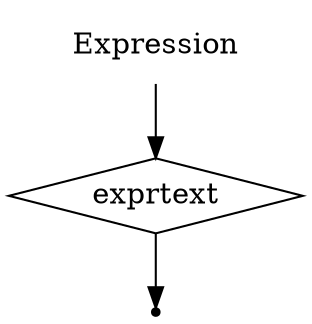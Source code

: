 digraph Expression {
  start [label="Expression" shape=plaintext];
  A [label="exprtext" shape=diamond];
  end [label="" shape=point];
  start -> A;
  A -> end;
}